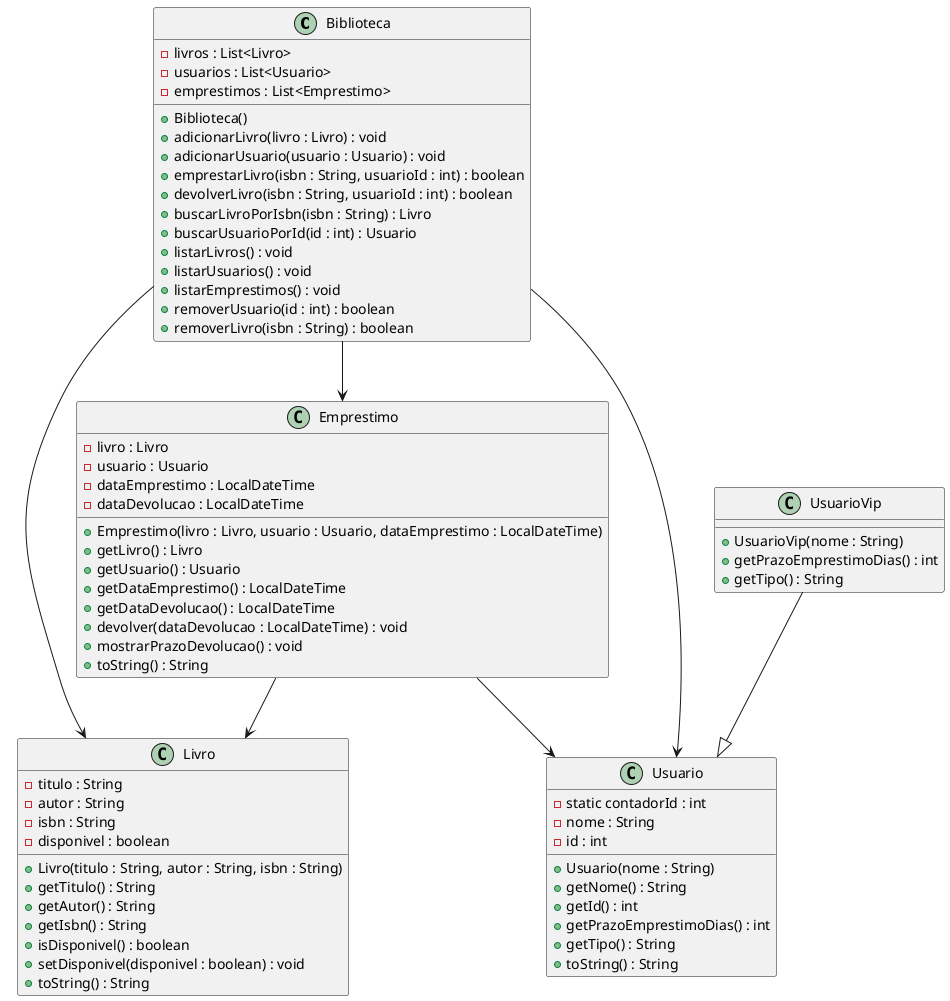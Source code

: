 @startuml Diagrama

class Biblioteca {
  - livros : List<Livro>
  - usuarios : List<Usuario>
  - emprestimos : List<Emprestimo>
  + Biblioteca()
  + adicionarLivro(livro : Livro) : void
  + adicionarUsuario(usuario : Usuario) : void
  + emprestarLivro(isbn : String, usuarioId : int) : boolean
  + devolverLivro(isbn : String, usuarioId : int) : boolean
  + buscarLivroPorIsbn(isbn : String) : Livro
  + buscarUsuarioPorId(id : int) : Usuario
  + listarLivros() : void
  + listarUsuarios() : void
  + listarEmprestimos() : void
  + removerUsuario(id : int) : boolean
  + removerLivro(isbn : String) : boolean
}

class Livro {
  - titulo : String
  - autor : String
  - isbn : String
  - disponivel : boolean
  + Livro(titulo : String, autor : String, isbn : String)
  + getTitulo() : String
  + getAutor() : String
  + getIsbn() : String
  + isDisponivel() : boolean
  + setDisponivel(disponivel : boolean) : void
  + toString() : String
}

class Usuario {
  - static contadorId : int
  - nome : String
  - id : int
  + Usuario(nome : String)
  + getNome() : String
  + getId() : int
  + getPrazoEmprestimoDias() : int
  + getTipo() : String
  + toString() : String
}

class UsuarioVip {
  + UsuarioVip(nome : String)
  + getPrazoEmprestimoDias() : int
  + getTipo() : String
}

class Emprestimo {
  - livro : Livro
  - usuario : Usuario
  - dataEmprestimo : LocalDateTime
  - dataDevolucao : LocalDateTime
  + Emprestimo(livro : Livro, usuario : Usuario, dataEmprestimo : LocalDateTime)
  + getLivro() : Livro
  + getUsuario() : Usuario
  + getDataEmprestimo() : LocalDateTime
  + getDataDevolucao() : LocalDateTime
  + devolver(dataDevolucao : LocalDateTime) : void
  + mostrarPrazoDevolucao() : void
  + toString() : String
}

Biblioteca --> Livro
Biblioteca --> Usuario
Biblioteca --> Emprestimo

Emprestimo --> Livro
Emprestimo --> Usuario

UsuarioVip --|> Usuario

@enduml
